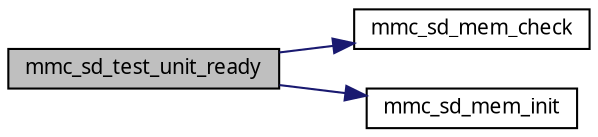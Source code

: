 digraph G
{
  edge [fontname="FreeSans.ttf",fontsize=10,labelfontname="FreeSans.ttf",labelfontsize=10];
  node [fontname="FreeSans.ttf",fontsize=10,shape=record];
  rankdir=LR;
  Node1 [label="mmc_sd_test_unit_ready",height=0.2,width=0.4,color="black", fillcolor="grey75", style="filled" fontcolor="black"];
  Node1 -> Node2 [color="midnightblue",fontsize=10,style="solid",fontname="FreeSans.ttf"];
  Node2 [label="mmc_sd_mem_check",height=0.2,width=0.4,color="black", fillcolor="white", style="filled",URL="$a00053.html#a109168018a3a1d1e201f915f7fc89d4"];
  Node1 -> Node3 [color="midnightblue",fontsize=10,style="solid",fontname="FreeSans.ttf"];
  Node3 [label="mmc_sd_mem_init",height=0.2,width=0.4,color="black", fillcolor="white", style="filled",URL="$a00055.html#ba69d3f788de91272ed39a09aeac4de2"];
}
